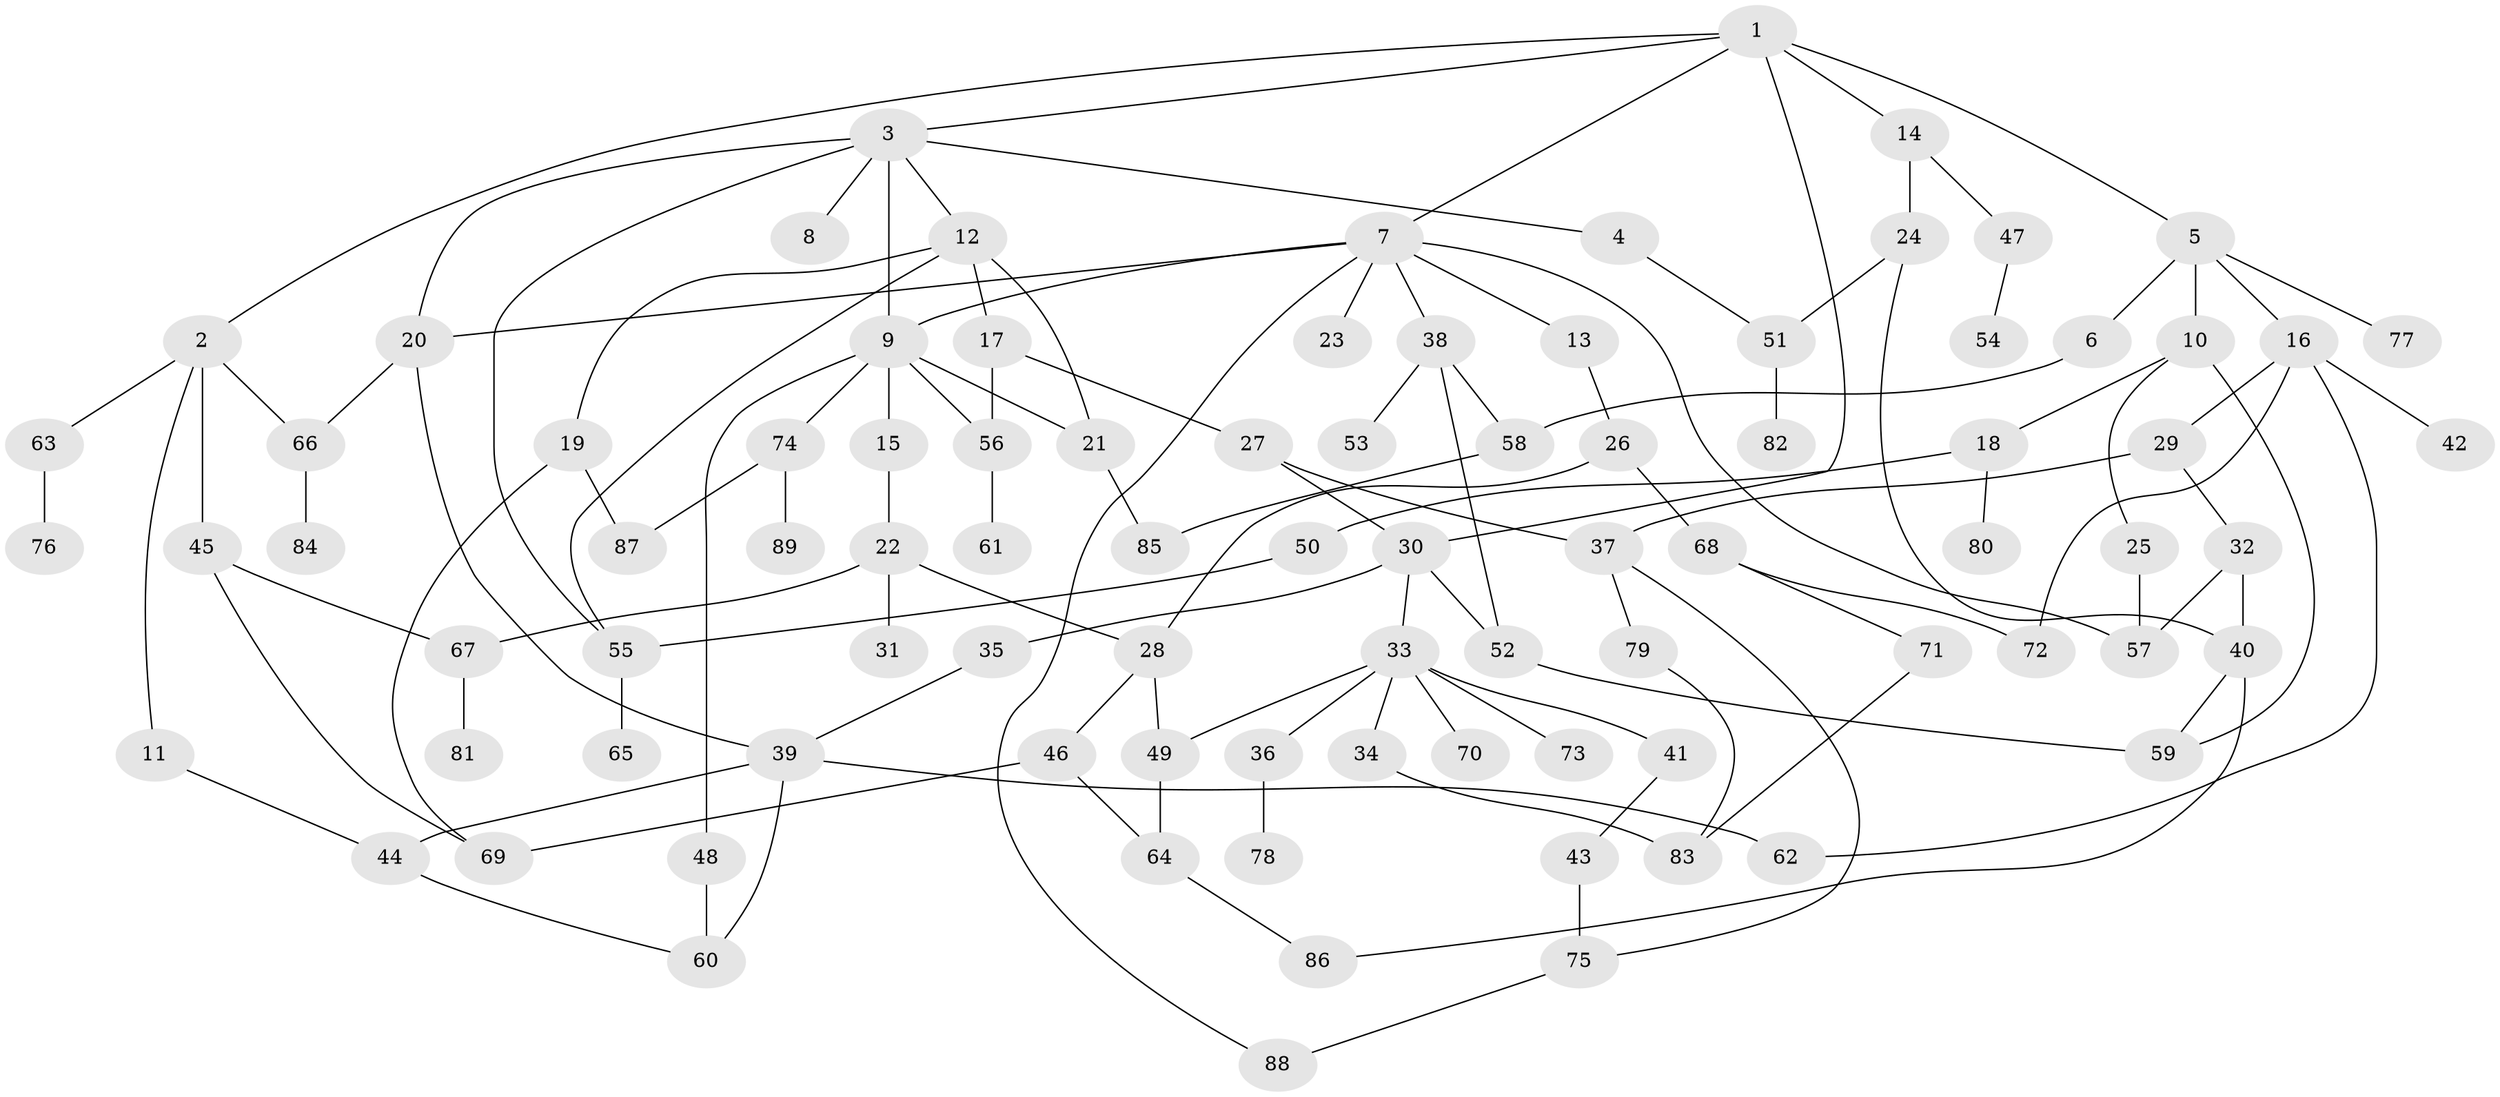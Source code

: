 // Generated by graph-tools (version 1.1) at 2025/01/03/09/25 03:01:01]
// undirected, 89 vertices, 124 edges
graph export_dot {
graph [start="1"]
  node [color=gray90,style=filled];
  1;
  2;
  3;
  4;
  5;
  6;
  7;
  8;
  9;
  10;
  11;
  12;
  13;
  14;
  15;
  16;
  17;
  18;
  19;
  20;
  21;
  22;
  23;
  24;
  25;
  26;
  27;
  28;
  29;
  30;
  31;
  32;
  33;
  34;
  35;
  36;
  37;
  38;
  39;
  40;
  41;
  42;
  43;
  44;
  45;
  46;
  47;
  48;
  49;
  50;
  51;
  52;
  53;
  54;
  55;
  56;
  57;
  58;
  59;
  60;
  61;
  62;
  63;
  64;
  65;
  66;
  67;
  68;
  69;
  70;
  71;
  72;
  73;
  74;
  75;
  76;
  77;
  78;
  79;
  80;
  81;
  82;
  83;
  84;
  85;
  86;
  87;
  88;
  89;
  1 -- 2;
  1 -- 3;
  1 -- 5;
  1 -- 7;
  1 -- 14;
  1 -- 30;
  2 -- 11;
  2 -- 45;
  2 -- 63;
  2 -- 66;
  3 -- 4;
  3 -- 8;
  3 -- 9;
  3 -- 12;
  3 -- 20;
  3 -- 55;
  4 -- 51;
  5 -- 6;
  5 -- 10;
  5 -- 16;
  5 -- 77;
  6 -- 58;
  7 -- 13;
  7 -- 23;
  7 -- 38;
  7 -- 88;
  7 -- 9;
  7 -- 20;
  7 -- 57;
  9 -- 15;
  9 -- 21;
  9 -- 48;
  9 -- 56;
  9 -- 74;
  10 -- 18;
  10 -- 25;
  10 -- 59;
  11 -- 44;
  12 -- 17;
  12 -- 19;
  12 -- 21;
  12 -- 55;
  13 -- 26;
  14 -- 24;
  14 -- 47;
  15 -- 22;
  16 -- 29;
  16 -- 42;
  16 -- 72;
  16 -- 62;
  17 -- 27;
  17 -- 56;
  18 -- 50;
  18 -- 80;
  19 -- 69;
  19 -- 87;
  20 -- 66;
  20 -- 39;
  21 -- 85;
  22 -- 28;
  22 -- 31;
  22 -- 67;
  24 -- 51;
  24 -- 40;
  25 -- 57;
  26 -- 68;
  26 -- 28;
  27 -- 30;
  27 -- 37;
  28 -- 46;
  28 -- 49;
  29 -- 32;
  29 -- 37;
  30 -- 33;
  30 -- 35;
  30 -- 52;
  32 -- 40;
  32 -- 57;
  33 -- 34;
  33 -- 36;
  33 -- 41;
  33 -- 49;
  33 -- 70;
  33 -- 73;
  34 -- 83;
  35 -- 39;
  36 -- 78;
  37 -- 75;
  37 -- 79;
  38 -- 52;
  38 -- 53;
  38 -- 58;
  39 -- 62;
  39 -- 44;
  39 -- 60;
  40 -- 59;
  40 -- 86;
  41 -- 43;
  43 -- 75;
  44 -- 60;
  45 -- 67;
  45 -- 69;
  46 -- 69;
  46 -- 64;
  47 -- 54;
  48 -- 60;
  49 -- 64;
  50 -- 55;
  51 -- 82;
  52 -- 59;
  55 -- 65;
  56 -- 61;
  58 -- 85;
  63 -- 76;
  64 -- 86;
  66 -- 84;
  67 -- 81;
  68 -- 71;
  68 -- 72;
  71 -- 83;
  74 -- 89;
  74 -- 87;
  75 -- 88;
  79 -- 83;
}
